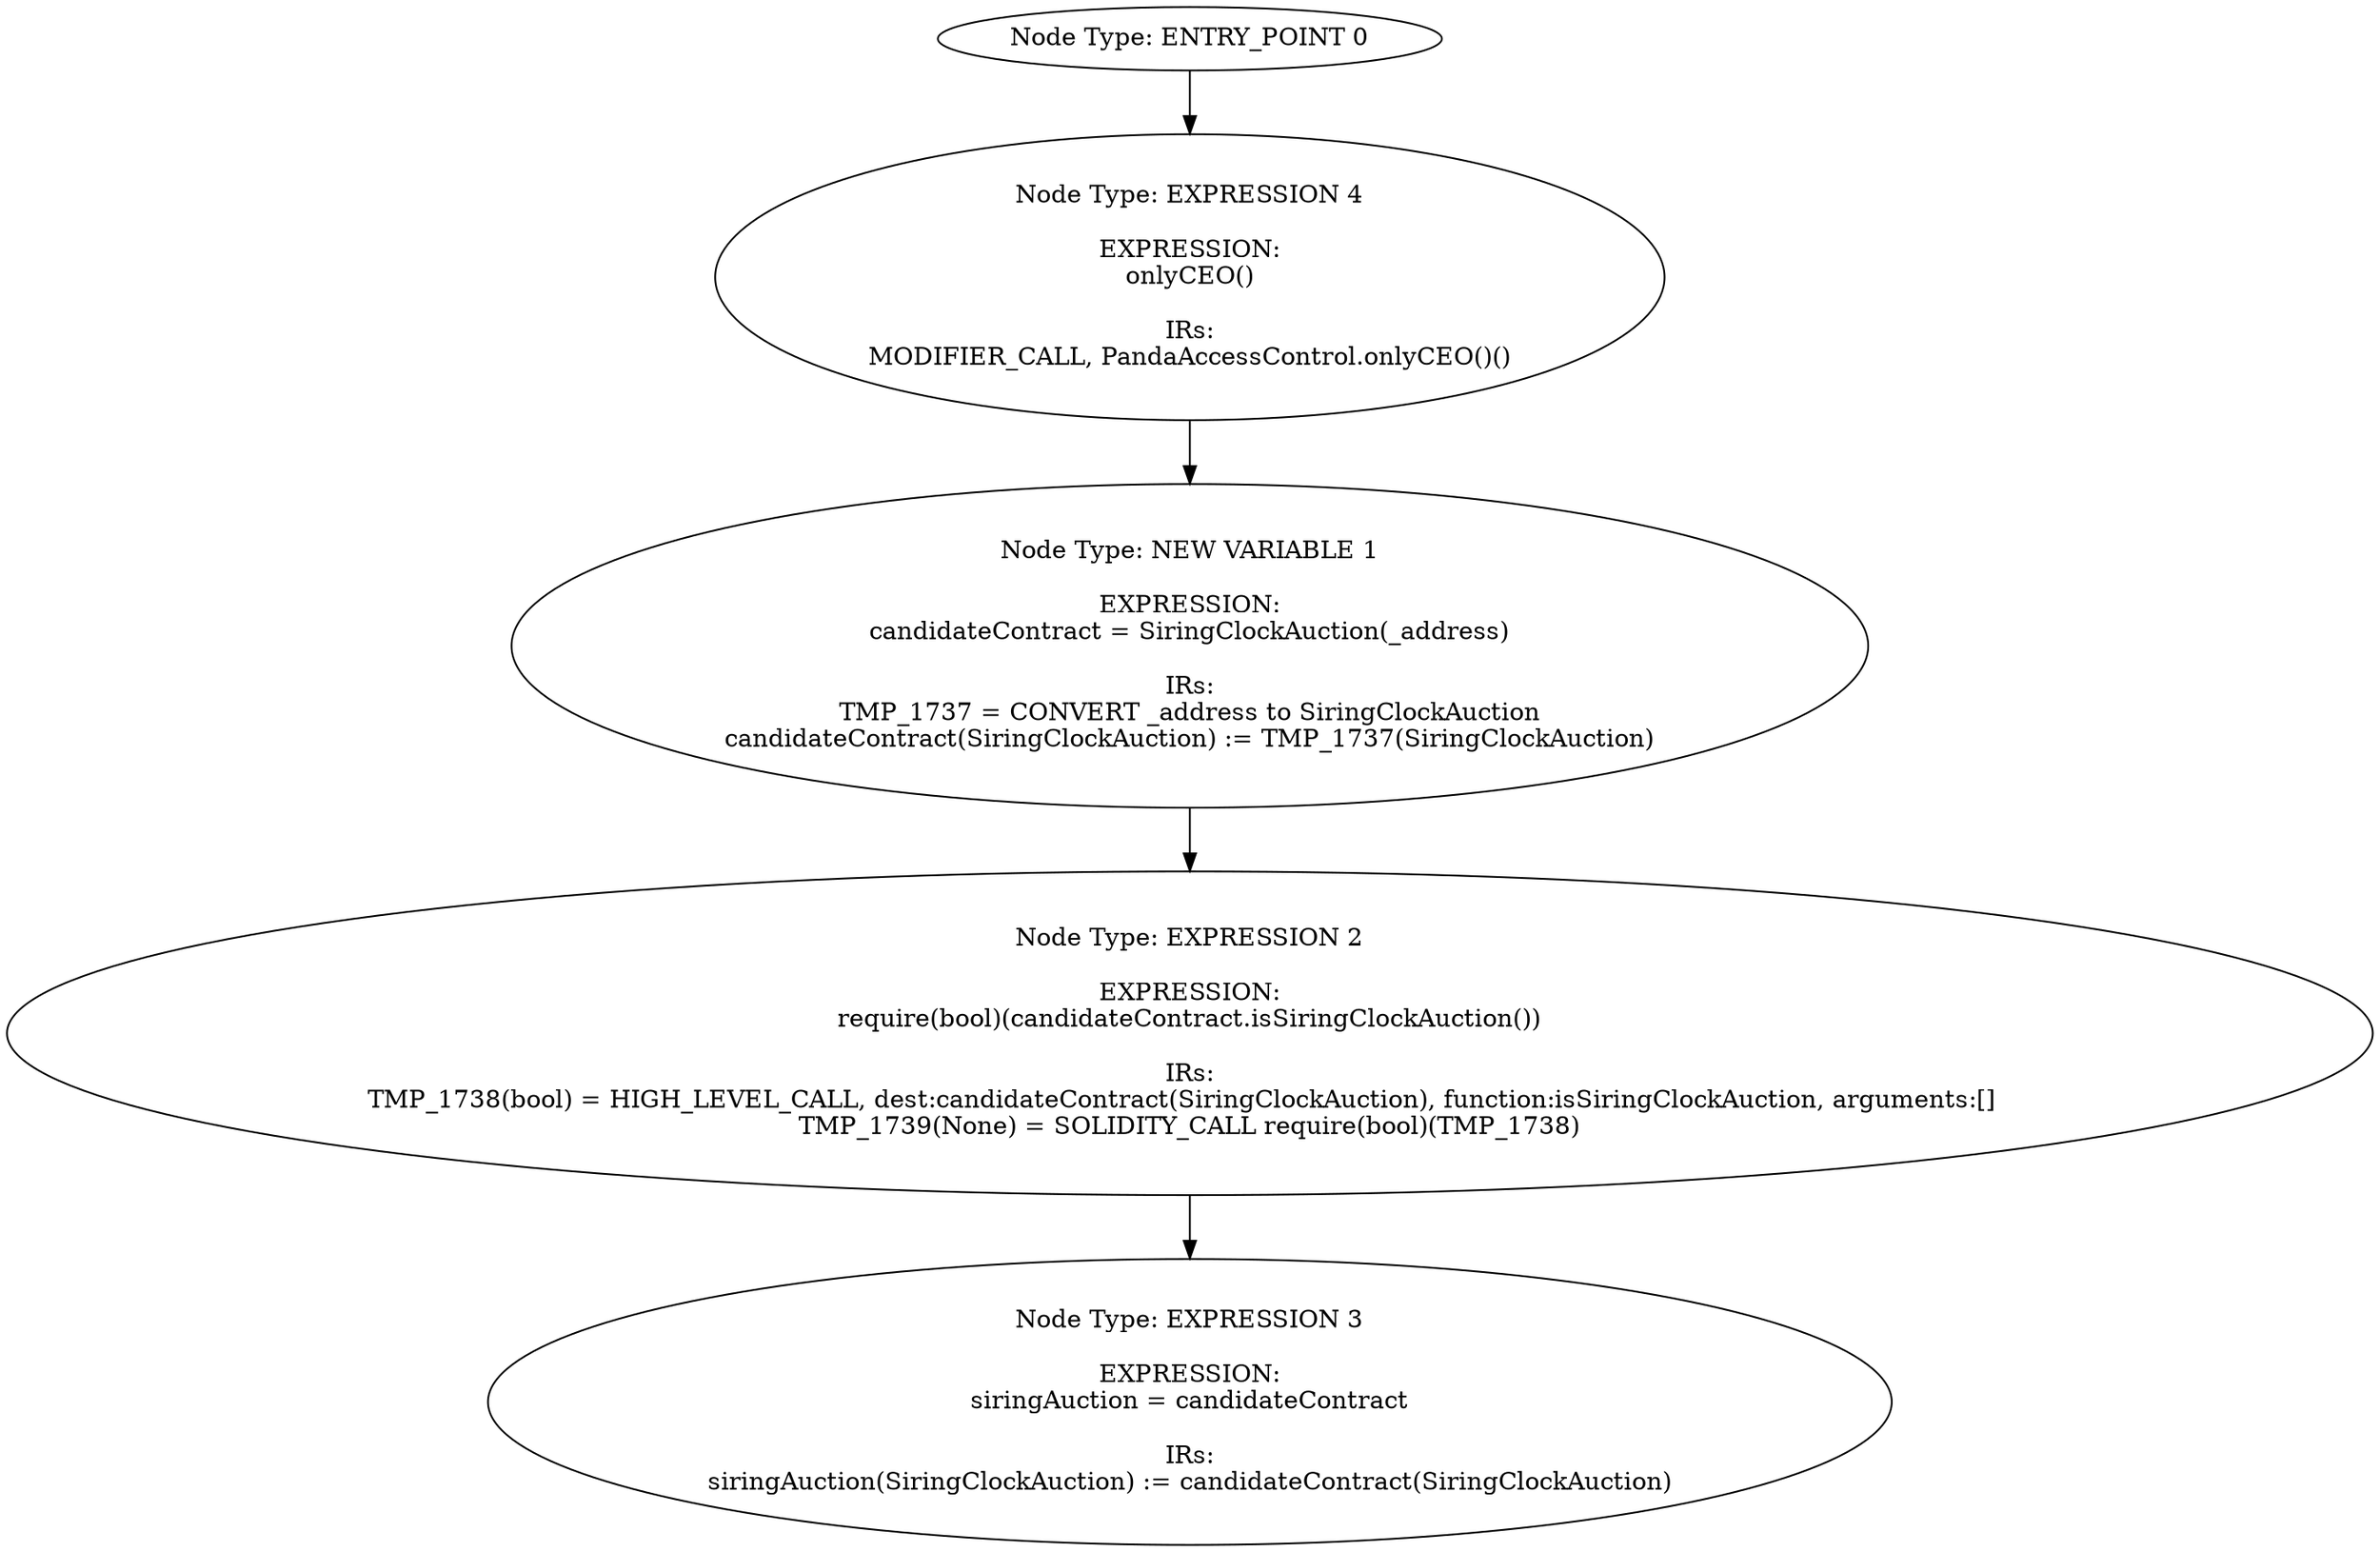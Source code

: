 digraph{
0[label="Node Type: ENTRY_POINT 0
"];
0->4;
1[label="Node Type: NEW VARIABLE 1

EXPRESSION:
candidateContract = SiringClockAuction(_address)

IRs:
TMP_1737 = CONVERT _address to SiringClockAuction
candidateContract(SiringClockAuction) := TMP_1737(SiringClockAuction)"];
1->2;
2[label="Node Type: EXPRESSION 2

EXPRESSION:
require(bool)(candidateContract.isSiringClockAuction())

IRs:
TMP_1738(bool) = HIGH_LEVEL_CALL, dest:candidateContract(SiringClockAuction), function:isSiringClockAuction, arguments:[]  
TMP_1739(None) = SOLIDITY_CALL require(bool)(TMP_1738)"];
2->3;
3[label="Node Type: EXPRESSION 3

EXPRESSION:
siringAuction = candidateContract

IRs:
siringAuction(SiringClockAuction) := candidateContract(SiringClockAuction)"];
4[label="Node Type: EXPRESSION 4

EXPRESSION:
onlyCEO()

IRs:
MODIFIER_CALL, PandaAccessControl.onlyCEO()()"];
4->1;
}
